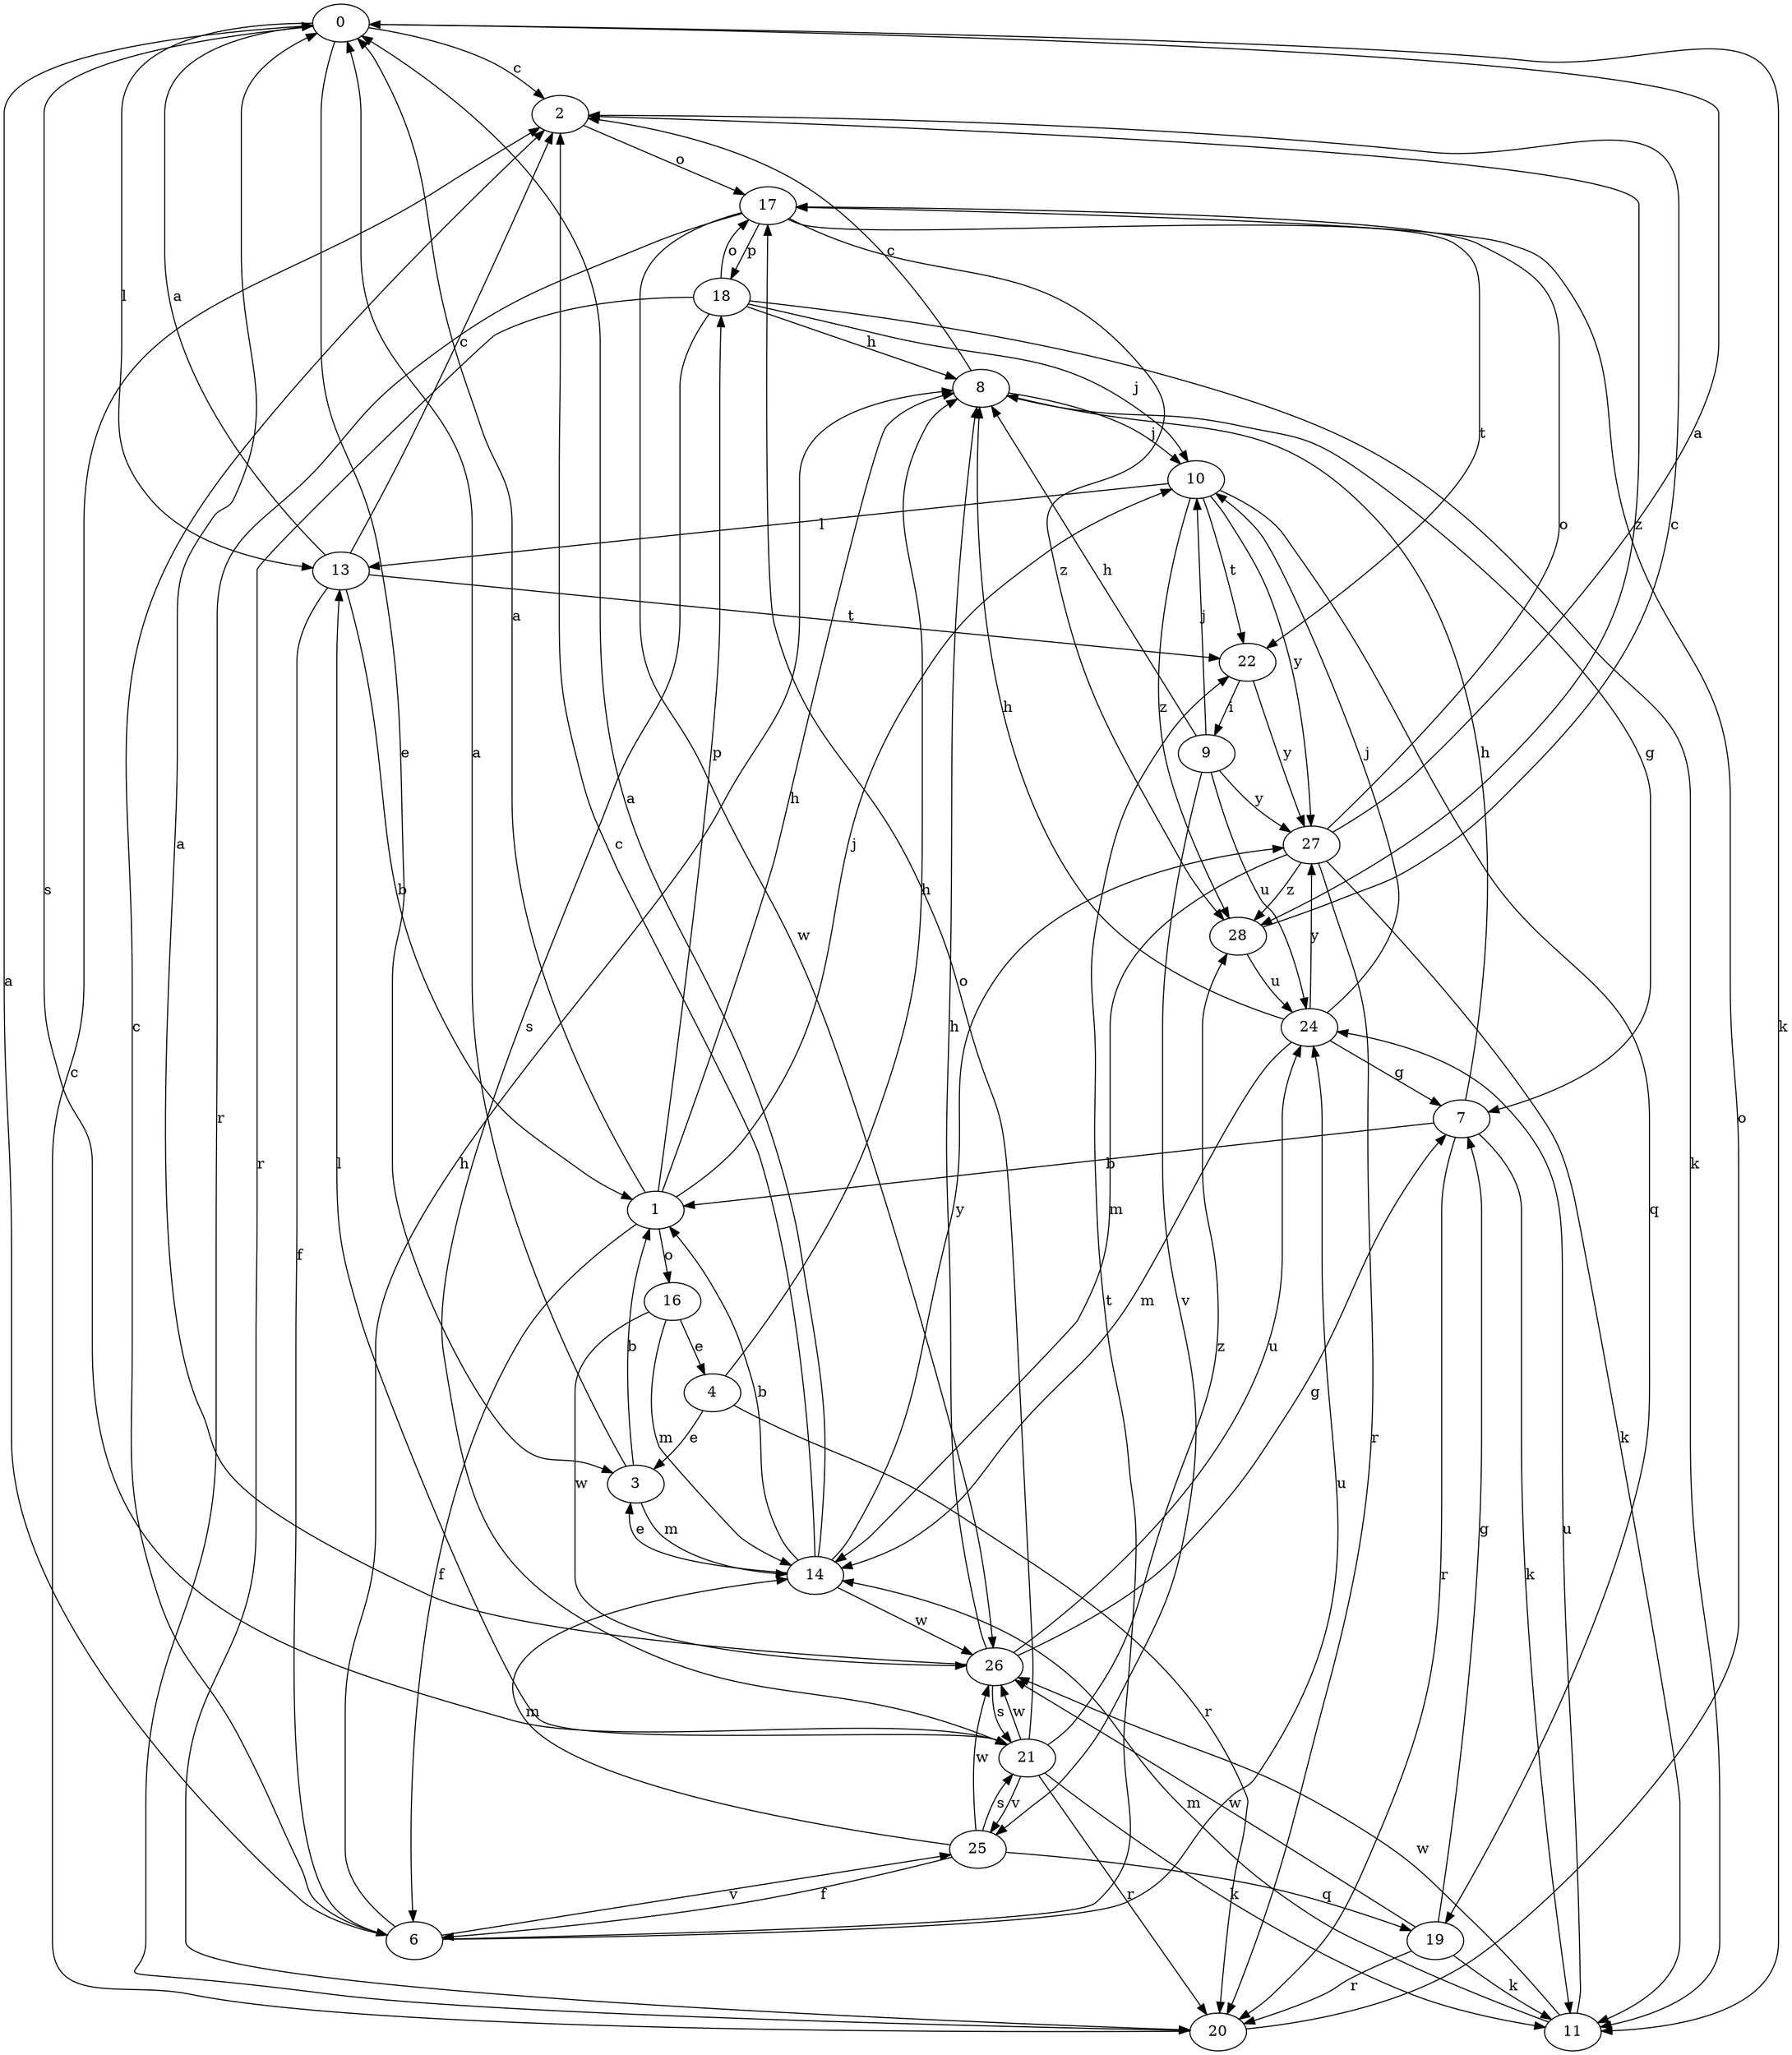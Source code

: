 strict digraph  {
0;
1;
2;
3;
4;
6;
7;
8;
9;
10;
11;
13;
14;
16;
17;
18;
19;
20;
21;
22;
24;
25;
26;
27;
28;
0 -> 2  [label=c];
0 -> 3  [label=e];
0 -> 11  [label=k];
0 -> 13  [label=l];
0 -> 21  [label=s];
1 -> 0  [label=a];
1 -> 6  [label=f];
1 -> 8  [label=h];
1 -> 10  [label=j];
1 -> 16  [label=o];
1 -> 18  [label=p];
2 -> 17  [label=o];
2 -> 28  [label=z];
3 -> 0  [label=a];
3 -> 1  [label=b];
3 -> 14  [label=m];
4 -> 3  [label=e];
4 -> 8  [label=h];
4 -> 20  [label=r];
6 -> 0  [label=a];
6 -> 2  [label=c];
6 -> 8  [label=h];
6 -> 22  [label=t];
6 -> 24  [label=u];
6 -> 25  [label=v];
7 -> 1  [label=b];
7 -> 8  [label=h];
7 -> 11  [label=k];
7 -> 20  [label=r];
8 -> 2  [label=c];
8 -> 7  [label=g];
8 -> 10  [label=j];
9 -> 8  [label=h];
9 -> 10  [label=j];
9 -> 24  [label=u];
9 -> 25  [label=v];
9 -> 27  [label=y];
10 -> 13  [label=l];
10 -> 19  [label=q];
10 -> 22  [label=t];
10 -> 27  [label=y];
10 -> 28  [label=z];
11 -> 14  [label=m];
11 -> 24  [label=u];
11 -> 26  [label=w];
13 -> 0  [label=a];
13 -> 1  [label=b];
13 -> 2  [label=c];
13 -> 6  [label=f];
13 -> 22  [label=t];
14 -> 0  [label=a];
14 -> 1  [label=b];
14 -> 2  [label=c];
14 -> 3  [label=e];
14 -> 26  [label=w];
14 -> 27  [label=y];
16 -> 4  [label=e];
16 -> 14  [label=m];
16 -> 26  [label=w];
17 -> 18  [label=p];
17 -> 20  [label=r];
17 -> 22  [label=t];
17 -> 26  [label=w];
17 -> 28  [label=z];
18 -> 8  [label=h];
18 -> 10  [label=j];
18 -> 11  [label=k];
18 -> 17  [label=o];
18 -> 20  [label=r];
18 -> 21  [label=s];
19 -> 7  [label=g];
19 -> 11  [label=k];
19 -> 20  [label=r];
19 -> 26  [label=w];
20 -> 2  [label=c];
20 -> 17  [label=o];
21 -> 11  [label=k];
21 -> 13  [label=l];
21 -> 17  [label=o];
21 -> 20  [label=r];
21 -> 25  [label=v];
21 -> 26  [label=w];
21 -> 28  [label=z];
22 -> 9  [label=i];
22 -> 27  [label=y];
24 -> 7  [label=g];
24 -> 8  [label=h];
24 -> 10  [label=j];
24 -> 14  [label=m];
24 -> 27  [label=y];
25 -> 6  [label=f];
25 -> 14  [label=m];
25 -> 19  [label=q];
25 -> 21  [label=s];
25 -> 26  [label=w];
26 -> 0  [label=a];
26 -> 7  [label=g];
26 -> 8  [label=h];
26 -> 21  [label=s];
26 -> 24  [label=u];
27 -> 0  [label=a];
27 -> 11  [label=k];
27 -> 14  [label=m];
27 -> 17  [label=o];
27 -> 20  [label=r];
27 -> 28  [label=z];
28 -> 2  [label=c];
28 -> 24  [label=u];
}
